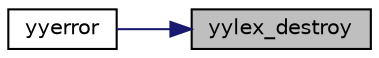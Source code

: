 digraph "yylex_destroy"
{
 // LATEX_PDF_SIZE
  edge [fontname="Helvetica",fontsize="10",labelfontname="Helvetica",labelfontsize="10"];
  node [fontname="Helvetica",fontsize="10",shape=record];
  rankdir="RL";
  Node1 [label="yylex_destroy",height=0.2,width=0.4,color="black", fillcolor="grey75", style="filled", fontcolor="black",tooltip=" "];
  Node1 -> Node2 [dir="back",color="midnightblue",fontsize="10",style="solid",fontname="Helvetica"];
  Node2 [label="yyerror",height=0.2,width=0.4,color="black", fillcolor="white", style="filled",URL="$parser_8cc.html#a8654cb2f5c8df0404859230815608bb3",tooltip=" "];
}
